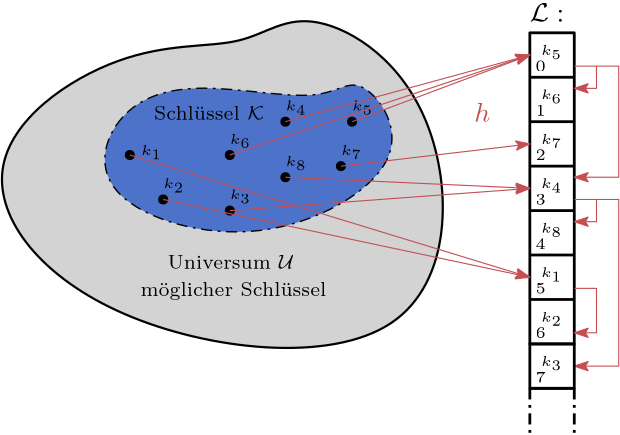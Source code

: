<?xml version="1.0"?>
<!DOCTYPE ipe SYSTEM "ipe.dtd">
<ipe version="70212" creator="Ipe 7.2.13">
<info created="D:20210624001852" modified="D:20210630225057"/>
<ipestyle name="basic">
<symbol name="arrow/arc(spx)">
<path stroke="sym-stroke" fill="sym-stroke" pen="sym-pen">
0 0 m
-1 0.333 l
-1 -0.333 l
h
</path>
</symbol>
<symbol name="arrow/farc(spx)">
<path stroke="sym-stroke" fill="white" pen="sym-pen">
0 0 m
-1 0.333 l
-1 -0.333 l
h
</path>
</symbol>
<symbol name="arrow/ptarc(spx)">
<path stroke="sym-stroke" fill="sym-stroke" pen="sym-pen">
0 0 m
-1 0.333 l
-0.8 0 l
-1 -0.333 l
h
</path>
</symbol>
<symbol name="arrow/fptarc(spx)">
<path stroke="sym-stroke" fill="white" pen="sym-pen">
0 0 m
-1 0.333 l
-0.8 0 l
-1 -0.333 l
h
</path>
</symbol>
<symbol name="mark/circle(sx)" transformations="translations">
<path fill="sym-stroke">
0.6 0 0 0.6 0 0 e
0.4 0 0 0.4 0 0 e
</path>
</symbol>
<symbol name="mark/disk(sx)" transformations="translations">
<path fill="sym-stroke">
0.6 0 0 0.6 0 0 e
</path>
</symbol>
<symbol name="mark/fdisk(sfx)" transformations="translations">
<group>
<path fill="sym-fill">
0.5 0 0 0.5 0 0 e
</path>
<path fill="sym-stroke" fillrule="eofill">
0.6 0 0 0.6 0 0 e
0.4 0 0 0.4 0 0 e
</path>
</group>
</symbol>
<symbol name="mark/box(sx)" transformations="translations">
<path fill="sym-stroke" fillrule="eofill">
-0.6 -0.6 m
0.6 -0.6 l
0.6 0.6 l
-0.6 0.6 l
h
-0.4 -0.4 m
0.4 -0.4 l
0.4 0.4 l
-0.4 0.4 l
h
</path>
</symbol>
<symbol name="mark/square(sx)" transformations="translations">
<path fill="sym-stroke">
-0.6 -0.6 m
0.6 -0.6 l
0.6 0.6 l
-0.6 0.6 l
h
</path>
</symbol>
<symbol name="mark/fsquare(sfx)" transformations="translations">
<group>
<path fill="sym-fill">
-0.5 -0.5 m
0.5 -0.5 l
0.5 0.5 l
-0.5 0.5 l
h
</path>
<path fill="sym-stroke" fillrule="eofill">
-0.6 -0.6 m
0.6 -0.6 l
0.6 0.6 l
-0.6 0.6 l
h
-0.4 -0.4 m
0.4 -0.4 l
0.4 0.4 l
-0.4 0.4 l
h
</path>
</group>
</symbol>
<symbol name="mark/cross(sx)" transformations="translations">
<group>
<path fill="sym-stroke">
-0.43 -0.57 m
0.57 0.43 l
0.43 0.57 l
-0.57 -0.43 l
h
</path>
<path fill="sym-stroke">
-0.43 0.57 m
0.57 -0.43 l
0.43 -0.57 l
-0.57 0.43 l
h
</path>
</group>
</symbol>
<symbol name="arrow/fnormal(spx)">
<path stroke="sym-stroke" fill="white" pen="sym-pen">
0 0 m
-1 0.333 l
-1 -0.333 l
h
</path>
</symbol>
<symbol name="arrow/pointed(spx)">
<path stroke="sym-stroke" fill="sym-stroke" pen="sym-pen">
0 0 m
-1 0.333 l
-0.8 0 l
-1 -0.333 l
h
</path>
</symbol>
<symbol name="arrow/fpointed(spx)">
<path stroke="sym-stroke" fill="white" pen="sym-pen">
0 0 m
-1 0.333 l
-0.8 0 l
-1 -0.333 l
h
</path>
</symbol>
<symbol name="arrow/linear(spx)">
<path stroke="sym-stroke" pen="sym-pen">
-1 0.333 m
0 0 l
-1 -0.333 l
</path>
</symbol>
<symbol name="arrow/fdouble(spx)">
<path stroke="sym-stroke" fill="white" pen="sym-pen">
0 0 m
-1 0.333 l
-1 -0.333 l
h
-1 0 m
-2 0.333 l
-2 -0.333 l
h
</path>
</symbol>
<symbol name="arrow/double(spx)">
<path stroke="sym-stroke" fill="sym-stroke" pen="sym-pen">
0 0 m
-1 0.333 l
-1 -0.333 l
h
-1 0 m
-2 0.333 l
-2 -0.333 l
h
</path>
</symbol>
<pen name="heavier" value="0.8"/>
<pen name="fat" value="1.2"/>
<pen name="ultrafat" value="2"/>
<symbolsize name="large" value="5"/>
<symbolsize name="small" value="2"/>
<symbolsize name="tiny" value="1.1"/>
<arrowsize name="large" value="10"/>
<arrowsize name="small" value="5"/>
<arrowsize name="tiny" value="3"/>
<color name="sbblue" value="0.298 0.447 0.79"/>
<color name="sbgreen" value="0.333 0.658 0.407"/>
<color name="sborange" value="0.866 0.517 0.321"/>
<color name="sbred" value="0.768 0.305 0.321"/>
<color name="sbpurple" value="0.505 0.447 0.698"/>
<color name="red" value="1 0 0"/>
<color name="green" value="0 1 0"/>
<color name="blue" value="0 0 1"/>
<color name="yellow" value="1 1 0"/>
<color name="orange" value="1 0.647 0"/>
<color name="gold" value="1 0.843 0"/>
<color name="purple" value="0.627 0.125 0.941"/>
<color name="gray" value="0.745"/>
<color name="brown" value="0.647 0.165 0.165"/>
<color name="navy" value="0 0 0.502"/>
<color name="pink" value="1 0.753 0.796"/>
<color name="seagreen" value="0.18 0.545 0.341"/>
<color name="turquoise" value="0.251 0.878 0.816"/>
<color name="violet" value="0.933 0.51 0.933"/>
<color name="darkblue" value="0 0 0.545"/>
<color name="darkcyan" value="0 0.545 0.545"/>
<color name="darkgray" value="0.663"/>
<color name="verydarkgray" value="0.4"/>
<color name="darkgreen" value="0 0.392 0"/>
<color name="darkmagenta" value="0.545 0 0.545"/>
<color name="darkorange" value="1 0.549 0"/>
<color name="darkred" value="0.545 0 0"/>
<color name="lightblue" value="0.678 0.847 0.902"/>
<color name="lightcyan" value="0.878 1 1"/>
<color name="lightgray" value="0.827"/>
<color name="lightgreen" value="0.565 0.933 0.565"/>
<color name="lightyellow" value="1 1 0.878"/>
<dashstyle name="dashed" value="[4] 0"/>
<dashstyle name="dotted" value="[1 3] 0"/>
<dashstyle name="dash dotted" value="[4 2 1 2] 0"/>
<dashstyle name="dash dot dotted" value="[4 2 1 2 1 2] 0"/>
<textsize name="large" value="\large"/>
<textsize name="Large" value="\Large"/>
<textsize name="LARGE" value="\LARGE"/>
<textsize name="huge" value="\huge"/>
<textsize name="Huge" value="\Huge"/>
<textsize name="small" value="\small"/>
<textsize name="footnote" value="\footnotesize"/>
<textsize name="tiny" value="\tiny"/>
<textstyle name="center" begin="\begin{center}" end="\end{center}"/>
<textstyle name="itemize" begin="\begin{itemize}" end="\end{itemize}"/>
<textstyle name="item" begin="\begin{itemize}\item{}" end="\end{itemize}"/>
<gridsize name="4 pts" value="4"/>
<gridsize name="8 pts (~3 mm)" value="8"/>
<gridsize name="16 pts (~6 mm)" value="16"/>
<gridsize name="32 pts (~12 mm)" value="32"/>
<gridsize name="10 pts (~3.5 mm)" value="10"/>
<gridsize name="20 pts (~7 mm)" value="20"/>
<gridsize name="14 pts (~5 mm)" value="14"/>
<gridsize name="28 pts (~10 mm)" value="28"/>
<gridsize name="56 pts (~20 mm)" value="56"/>
<anglesize name="90 deg" value="90"/>
<anglesize name="60 deg" value="60"/>
<anglesize name="45 deg" value="45"/>
<anglesize name="30 deg" value="30"/>
<anglesize name="22.5 deg" value="22.5"/>
<opacity name="10%" value="0.1"/>
<opacity name="30%" value="0.3"/>
<opacity name="50%" value="0.5"/>
<opacity name="75%" value="0.75"/>
<tiling name="falling" angle="-60" step="4" width="1"/>
<tiling name="rising" angle="30" step="4" width="1"/>
</ipestyle>
<page>
<layer name="alpha"/>
<view layers="alpha" active="alpha"/>
<text layer="alpha" matrix="1 0 0 1 192 104" transformations="translations" pos="32 716" stroke="black" type="label" width="12.406" height="6.808" depth="0" valign="baseline" style="math">\mathcal{L}:</text>
<path matrix="1.21953 0 0 1.21953 -23.5162 -176.308" stroke="black" fill="lightgray" pen="0.8">
120 808
84 812
32 776
72 724
180 712
180 796
136 824 u
</path>
<path matrix="1.21953 0 0 1.21953 -23.5162 -176.308" stroke="black" fill="sbblue" dash="dash dotted" pen="0.5">
104 800
80 792
72 764
124 748
172 776
152 804
144 792 u
</path>
<path matrix="1 0 0 1 176 16" stroke="black" pen="1">
48 800 m
48 688 l
64 688 l
64 800 l
h
</path>
<path matrix="1 0 0 1 176 16" stroke="black" pen="1">
48 784 m
64 784 l
</path>
<path matrix="1 0 0 1 176 16" stroke="black" pen="1">
48 768 m
64 768 l
</path>
<path matrix="1 0 0 1 176 16" stroke="black" pen="1">
48 752 m
64 752 l
</path>
<path matrix="1 0 0 1 176 16" stroke="black" pen="1">
48 736 m
64 736 l
</path>
<path matrix="1 0 0 1 176 16" stroke="black" pen="1">
48 720 m
64 720 l
</path>
<path matrix="1 0 0 1 176 16" stroke="black" pen="1">
48 704 m
64 704 l
</path>
<text matrix="1 0 0 1 190.083 14.1041" transformations="translations" pos="36 788" stroke="black" type="label" width="3.653" height="3.852" depth="0" valign="baseline" size="6">0</text>
<text matrix="1 0 0 1 190.083 -1.8959" transformations="translations" pos="36 788" stroke="black" type="label" width="3.653" height="3.852" depth="0" valign="baseline" size="6">1</text>
<text matrix="1 0 0 1 190.083 -17.8959" transformations="translations" pos="36 788" stroke="black" type="label" width="3.653" height="3.852" depth="0" valign="baseline" size="6">2</text>
<text matrix="1 0 0 1 190.083 -33.8959" transformations="translations" pos="36 788" stroke="black" type="label" width="3.653" height="3.852" depth="0" valign="baseline" size="6">3</text>
<text matrix="1 0 0 1 190.083 -49.8959" transformations="translations" pos="36 788" stroke="black" type="label" width="3.653" height="3.852" depth="0" valign="baseline" size="6">4</text>
<text matrix="1 0 0 1 190.083 -65.8959" transformations="translations" pos="36 788" stroke="black" type="label" width="3.653" height="3.852" depth="0" valign="baseline" size="6">5</text>
<text matrix="1 0 0 1 190.083 -81.8959" transformations="translations" pos="36 788" stroke="black" type="label" width="3.653" height="3.852" depth="0" valign="baseline" size="6">6</text>
<text matrix="1.21953 0 0 1.21953 -23.5162 -176.308" transformations="translations" pos="96 744" stroke="black" type="label" width="48.342" height="4.765" depth="0" valign="baseline" size="7">Universum $\mathcal{U}$ </text>
<text matrix="1.21953 0 0 1.21953 -52.785 -176.308" transformations="translations" pos="112 736" stroke="black" type="label" width="66.96" height="4.849" depth="1.35" valign="baseline" size="7">m\&quot;oglicher Schl\&quot;ussel</text>
<text matrix="1.21953 0 0 1.21953 -43.0287 -151.918" transformations="translations" pos="108 768" stroke="black" type="label" width="42.351" height="4.843" depth="0" valign="baseline" size="7">Schl\&quot;ussel $\mathcal{K}$ </text>
<use name="mark/disk(sx)" pos="80 772" size="normal" stroke="black"/>
<use name="mark/disk(sx)" pos="92 756" size="normal" stroke="black"/>
<use matrix="1 0 0 1 -4 8" name="mark/disk(sx)" pos="140 756" size="normal" stroke="black"/>
<use name="mark/disk(sx)" pos="116 772" size="normal" stroke="black"/>
<use name="mark/disk(sx)" pos="160 784" size="normal" stroke="black"/>
<use name="mark/disk(sx)" pos="156 768" size="normal" stroke="black"/>
<use name="mark/disk(sx)" pos="136 784" size="normal" stroke="black"/>
<use name="mark/disk(sx)" pos="116 752" size="normal" stroke="black"/>
<text transformations="translations" pos="84 772" stroke="black" type="label" width="7.665" height="3.464" depth="1.49" valign="baseline" size="5">$k_1$</text>
<text matrix="1 0 0 1 8 -12" transformations="translations" pos="84 772" stroke="black" type="label" width="7.665" height="3.464" depth="1.49" valign="baseline" size="5" style="math">k_2</text>
<text matrix="1 0 0 1 32 -16" transformations="translations" pos="84 772" stroke="black" type="label" width="7.665" height="3.464" depth="1.49" valign="baseline" size="5" style="math">k_3</text>
<text matrix="1 0 0 1 32 4" transformations="translations" pos="84 772" stroke="black" type="label" width="7.665" height="3.464" depth="1.49" valign="baseline" size="5" style="math">k_6</text>
<text matrix="1 0 0 1 52 16" transformations="translations" pos="84 772" stroke="black" type="label" width="7.665" height="3.464" depth="1.49" valign="baseline" size="5" style="math">k_4</text>
<text matrix="1 0 0 1 76 16" transformations="translations" pos="84 772" stroke="black" type="label" width="7.665" height="3.464" depth="1.49" valign="baseline" size="5" style="math">k_5</text>
<text matrix="1 0 0 1 72 0" transformations="translations" pos="84 772" stroke="black" type="label" width="7.665" height="3.464" depth="1.49" valign="baseline" size="5" style="math">k_7</text>
<text matrix="1 0 0 1 52 -4" transformations="translations" pos="84 772" stroke="black" type="label" width="7.665" height="3.464" depth="1.49" valign="baseline" size="5" style="math">k_8</text>
<path stroke="sbred" arrow="ptarc/small">
160 784 m
224 808 l
</path>
<path stroke="sbred" arrow="ptarc/small">
136 784 m
224 808 l
</path>
<path stroke="sbred" arrow="ptarc/small">
116 772 m
224 808 l
</path>
<path stroke="sbred" arrow="ptarc/small">
80 772 m
224 728 l
</path>
<path stroke="sbred" arrow="ptarc/small">
92 756 m
224 728 l
</path>
<path stroke="sbred" arrow="ptarc/small">
116 752 m
224 760 l
</path>
<path stroke="sbred" arrow="ptarc/small">
156 768 m
224 776 l
</path>
<path stroke="sbred" arrow="ptarc/small">
136 764 m
224 760 l
</path>
<text matrix="1 0 0 1 12 -24" transformations="translations" pos="192 808" stroke="sbred" type="label" width="5.74" height="6.918" depth="0" valign="baseline">$h$</text>
<path stroke="black" pen="1">
224 688 m
240 688 l
</path>
<text matrix="1 0 0 1 190.083 -97.8959" transformations="translations" pos="36 788" stroke="black" type="label" width="3.653" height="3.852" depth="0" valign="baseline" size="6">7</text>
<text matrix="1 0 0 1 144 36" transformations="translations" pos="84 772" stroke="black" type="label" width="7.665" height="3.464" depth="1.49" valign="baseline" size="5" style="math">k_5</text>
<text matrix="1 0 0 1 144 20" transformations="translations" pos="84 772" stroke="black" type="label" width="7.665" height="3.464" depth="1.49" valign="baseline" size="5" style="math">k_6</text>
<text matrix="1 0 0 1 144 4" transformations="translations" pos="84 772" stroke="black" type="label" width="7.665" height="3.464" depth="1.49" valign="baseline" size="5" style="math">k_7</text>
<text matrix="1 0 0 1 144 -12" transformations="translations" pos="84 772" stroke="black" type="label" width="7.665" height="3.464" depth="1.49" valign="baseline" size="5" style="math">k_4</text>
<text matrix="1 0 0 1 144 -28" transformations="translations" pos="84 772" stroke="black" type="label" width="7.665" height="3.464" depth="1.49" valign="baseline" size="5" style="math">k_8</text>
<path stroke="sbred" arrow="ptarc/small">
240 756 m
248 756 l
248 748 l
240 748 l
</path>
<text matrix="1 0 0 1 144 -44" transformations="translations" pos="84 772" stroke="black" type="label" width="7.665" height="3.464" depth="1.49" valign="baseline" size="5" style="math">k_1</text>
<text matrix="1 0 0 1 144 -60" transformations="translations" pos="84 772" stroke="black" type="label" width="7.665" height="3.464" depth="1.49" valign="baseline" size="5" style="math">k_2</text>
<text matrix="1 0 0 1 144 -76" transformations="translations" pos="84 772" stroke="black" type="label" width="7.665" height="3.464" depth="1.49" valign="baseline" size="5" style="math">k_3</text>
<path stroke="sbred" arrow="ptarc/small">
240 804 m
248 804 l
248 796 l
240 796 l
</path>
<path stroke="sbred" arrow="ptarc/small">
248 804 m
256 804 l
256 764 l
240 764 l
</path>
<path stroke="sbred" arrow="ptarc/small">
240 724 m
248 724 l
248 708 l
240 708 l
</path>
<path stroke="sbred" arrow="ptarc/small">
248 756 m
256 756 l
256 696 l
240 696 l
</path>
<path stroke="black" pen="1">
224 704 m
224 688 l
240 688 l
240 704 l
h
</path>
<path stroke="black" dash="dash dotted" pen="1">
240 688 m
240 672 l
</path>
<path stroke="black" dash="dash dotted" pen="1">
224 688 m
224 672 l
</path>
</page>
</ipe>
